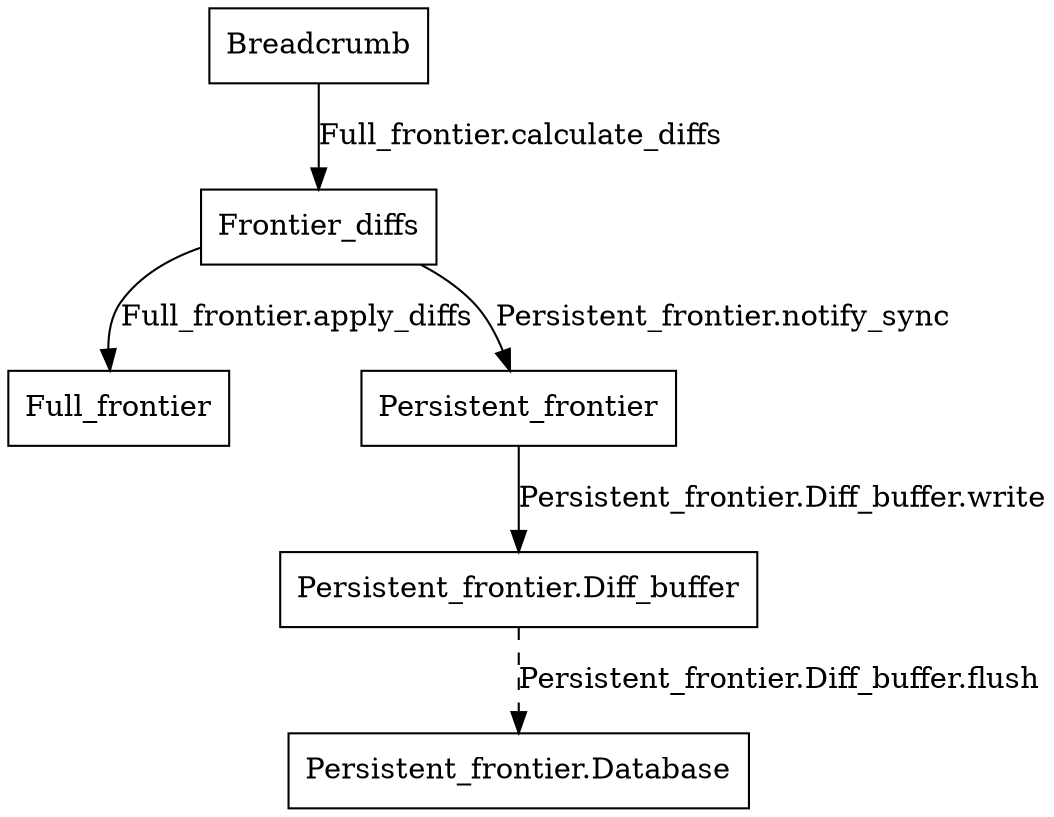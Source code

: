 digraph G {
  node [shape=box];

  Breadcrumb -> Frontier_diffs [label="Full_frontier.calculate_diffs"];
  Frontier_diffs -> Full_frontier [label="Full_frontier.apply_diffs"];
  Frontier_diffs -> Persistent_frontier [label="Persistent_frontier.notify_sync"];
  Persistent_frontier -> "Persistent_frontier.Diff_buffer" [label="Persistent_frontier.Diff_buffer.write"];
  "Persistent_frontier.Diff_buffer" -> "Persistent_frontier.Database" [label="Persistent_frontier.Diff_buffer.flush",style=dashed]; 
}
